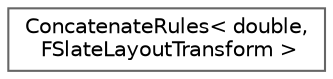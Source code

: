 digraph "Graphical Class Hierarchy"
{
 // INTERACTIVE_SVG=YES
 // LATEX_PDF_SIZE
  bgcolor="transparent";
  edge [fontname=Helvetica,fontsize=10,labelfontname=Helvetica,labelfontsize=10];
  node [fontname=Helvetica,fontsize=10,shape=box,height=0.2,width=0.4];
  rankdir="LR";
  Node0 [id="Node000000",label="ConcatenateRules\< double,\l FSlateLayoutTransform \>",height=0.2,width=0.4,color="grey40", fillcolor="white", style="filled",URL="$d0/d2c/structConcatenateRules_3_01double_00_01FSlateLayoutTransform_01_4.html",tooltip=" "];
}
